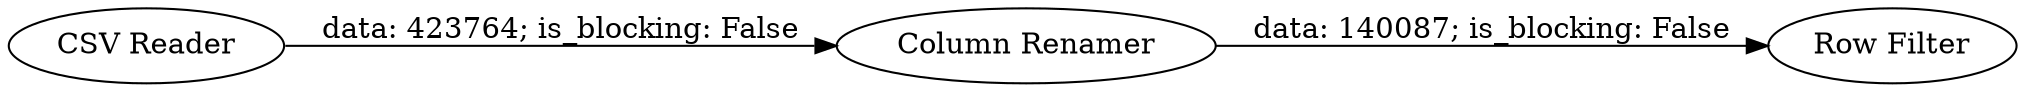 digraph {
	"-6945714632399410120_2" [label="Column Renamer"]
	"-6945714632399410120_1" [label="CSV Reader"]
	"-6945714632399410120_3" [label="Row Filter"]
	"-6945714632399410120_1" -> "-6945714632399410120_2" [label="data: 423764; is_blocking: False"]
	"-6945714632399410120_2" -> "-6945714632399410120_3" [label="data: 140087; is_blocking: False"]
	rankdir=LR
}

